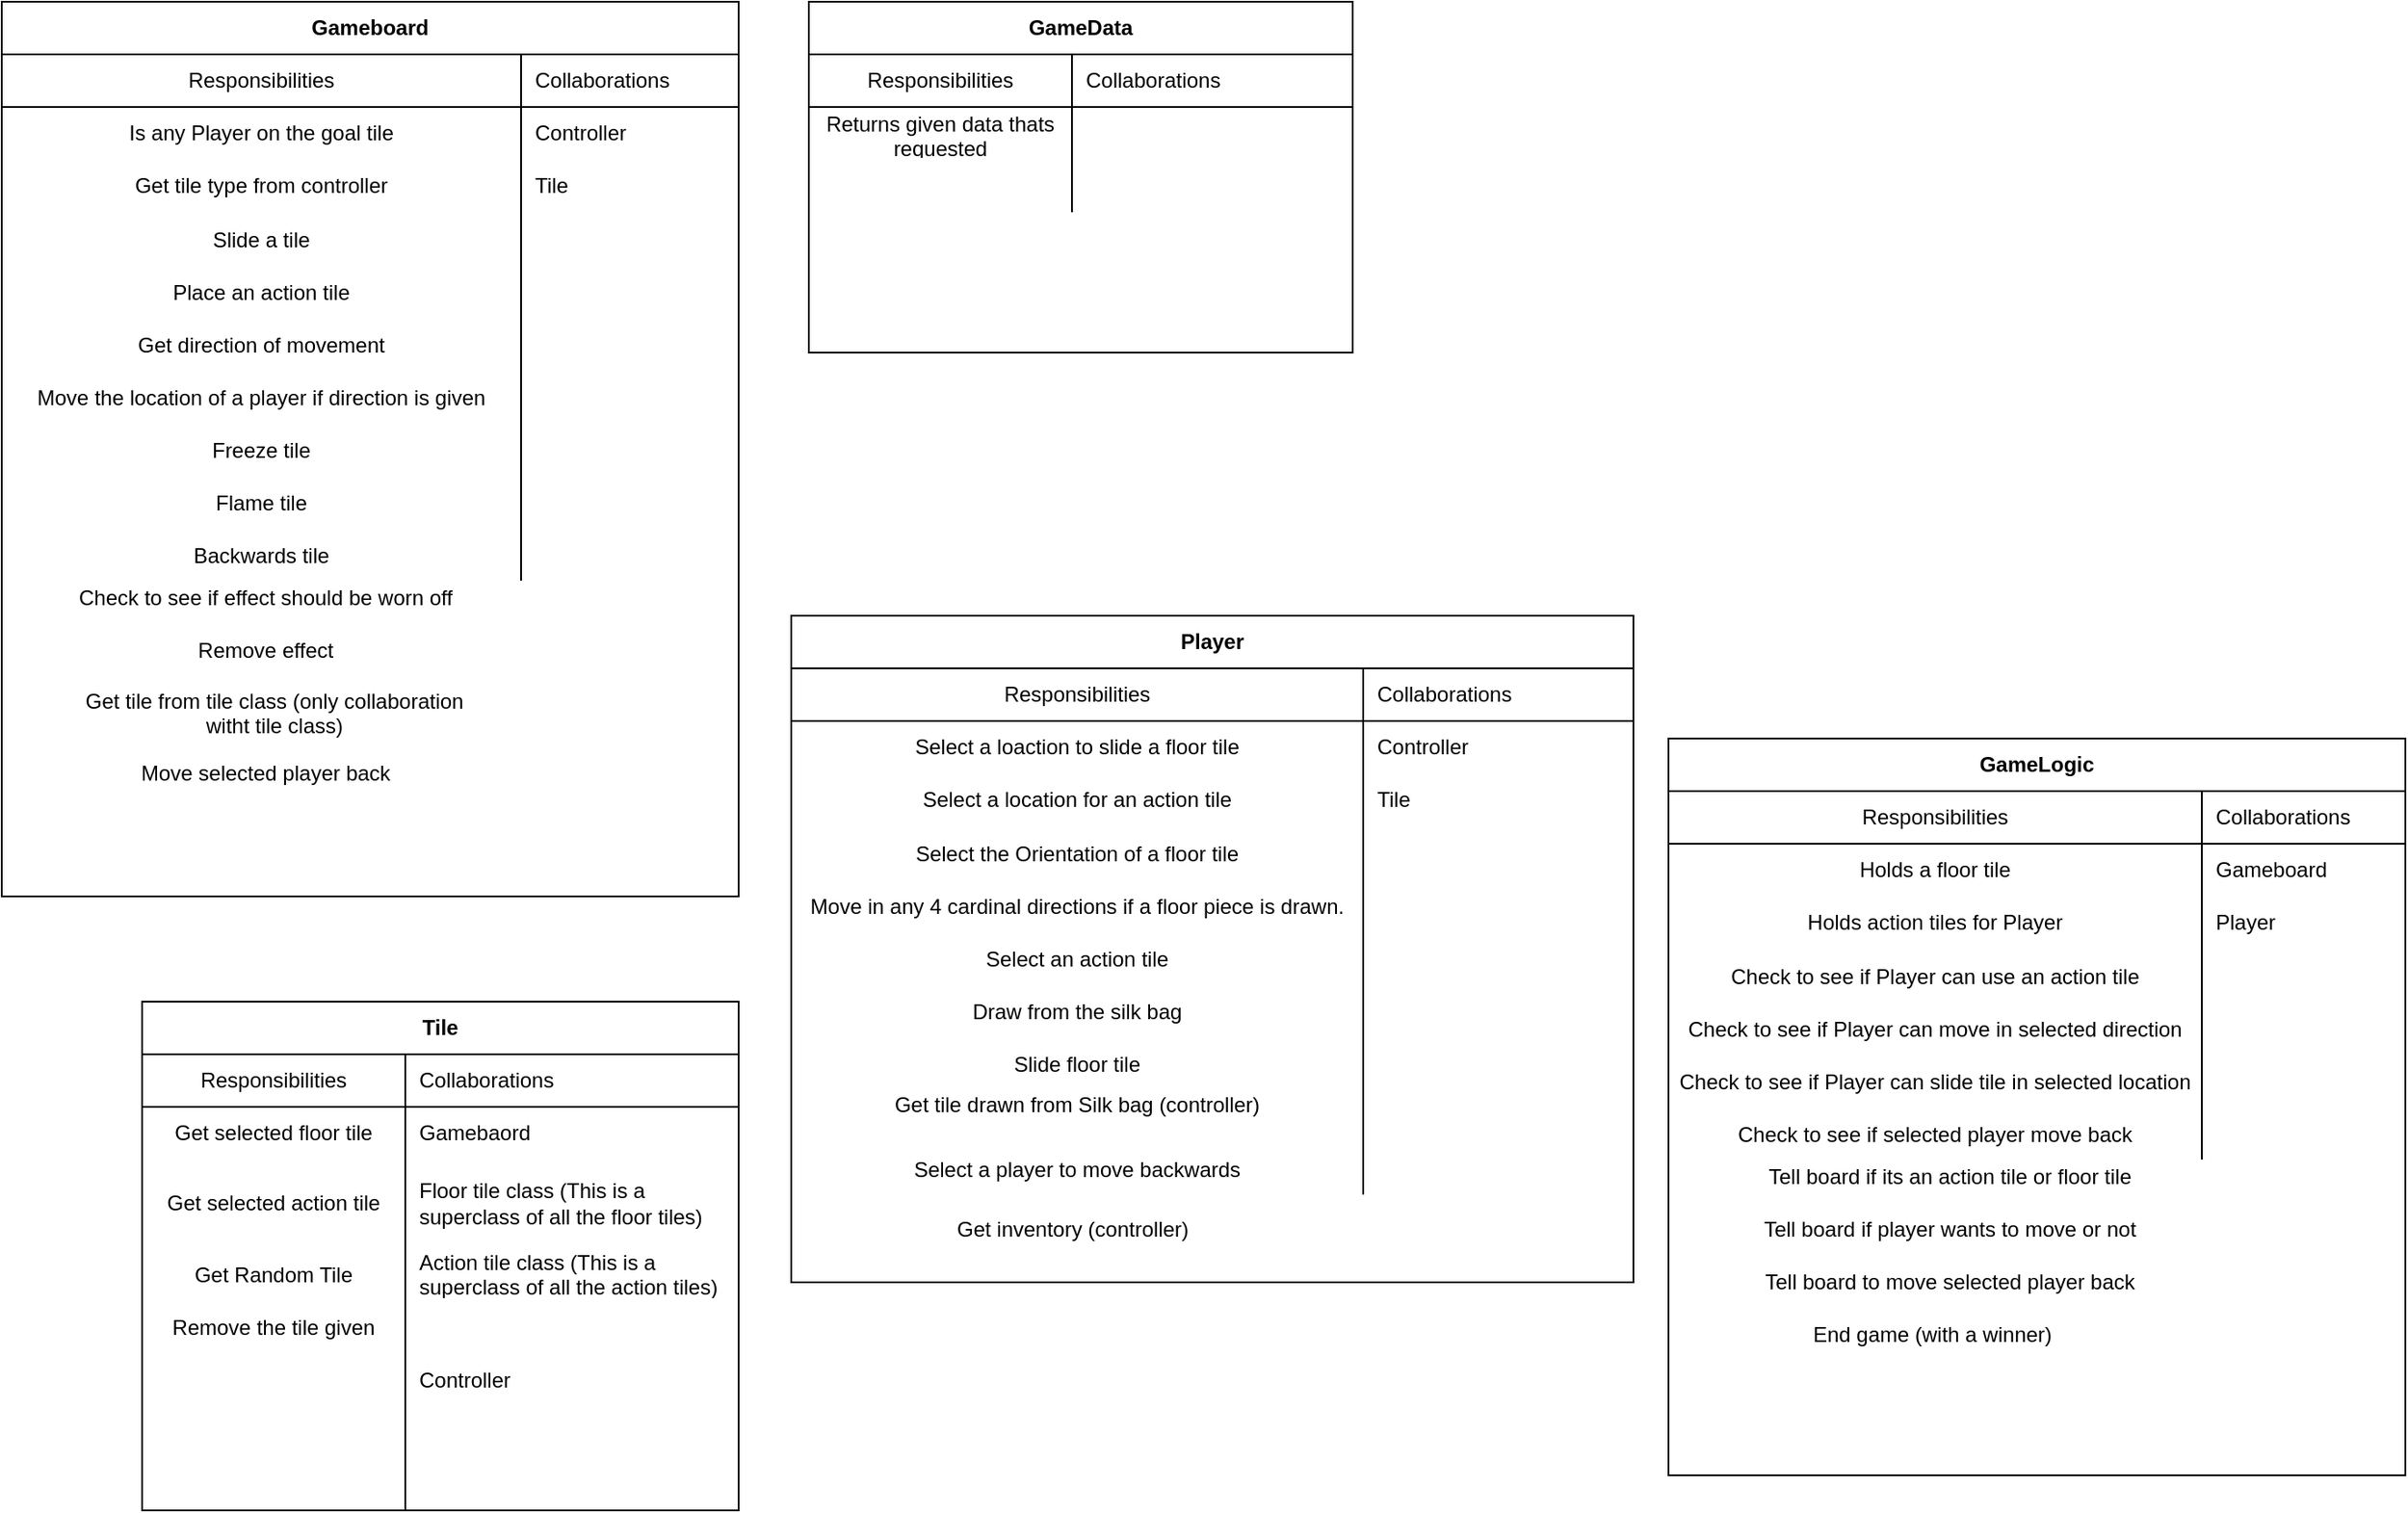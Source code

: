 <mxfile version="13.8.0" type="github">
  <diagram id="jdQ8MMCzgzIyr_RG6TEl" name="Page-1">
    <mxGraphModel dx="1422" dy="801" grid="1" gridSize="10" guides="1" tooltips="1" connect="1" arrows="1" fold="1" page="1" pageScale="1" pageWidth="827" pageHeight="1169" math="0" shadow="0">
      <root>
        <mxCell id="0" />
        <mxCell id="1" parent="0" />
        <mxCell id="tLHa-nuJV5bWE2vfmLjr-120" value="GameLogic" style="shape=table;html=1;whiteSpace=wrap;startSize=30;container=1;collapsible=0;childLayout=tableLayout;fixedRows=1;rowLines=0;fontStyle=1;align=center;" parent="1" vertex="1">
          <mxGeometry x="1040" y="460" width="420" height="420" as="geometry" />
        </mxCell>
        <mxCell id="tLHa-nuJV5bWE2vfmLjr-121" value="" style="shape=partialRectangle;html=1;whiteSpace=wrap;collapsible=0;dropTarget=0;pointerEvents=0;fillColor=none;top=0;left=0;bottom=1;right=0;points=[[0,0.5],[1,0.5]];portConstraint=eastwest;" parent="tLHa-nuJV5bWE2vfmLjr-120" vertex="1">
          <mxGeometry y="30" width="420" height="30" as="geometry" />
        </mxCell>
        <mxCell id="tLHa-nuJV5bWE2vfmLjr-122" value="Responsibilities" style="shape=partialRectangle;html=1;whiteSpace=wrap;connectable=0;fillColor=none;top=0;left=0;bottom=0;right=0;overflow=hidden;" parent="tLHa-nuJV5bWE2vfmLjr-121" vertex="1">
          <mxGeometry width="304" height="30" as="geometry" />
        </mxCell>
        <mxCell id="tLHa-nuJV5bWE2vfmLjr-123" value="Collaborations" style="shape=partialRectangle;html=1;whiteSpace=wrap;connectable=0;fillColor=none;top=0;left=0;bottom=0;right=0;align=left;spacingLeft=6;overflow=hidden;" parent="tLHa-nuJV5bWE2vfmLjr-121" vertex="1">
          <mxGeometry x="304" width="116" height="30" as="geometry" />
        </mxCell>
        <mxCell id="tLHa-nuJV5bWE2vfmLjr-124" value="" style="shape=partialRectangle;html=1;whiteSpace=wrap;collapsible=0;dropTarget=0;pointerEvents=0;fillColor=none;top=0;left=0;bottom=0;right=0;points=[[0,0.5],[1,0.5]];portConstraint=eastwest;" parent="tLHa-nuJV5bWE2vfmLjr-120" vertex="1">
          <mxGeometry y="60" width="420" height="30" as="geometry" />
        </mxCell>
        <mxCell id="tLHa-nuJV5bWE2vfmLjr-125" value="Holds a floor tile" style="shape=partialRectangle;html=1;whiteSpace=wrap;connectable=0;fillColor=none;top=0;left=0;bottom=0;right=0;overflow=hidden;" parent="tLHa-nuJV5bWE2vfmLjr-124" vertex="1">
          <mxGeometry width="304" height="30" as="geometry" />
        </mxCell>
        <mxCell id="tLHa-nuJV5bWE2vfmLjr-126" value="Gameboard" style="shape=partialRectangle;html=1;whiteSpace=wrap;connectable=0;fillColor=none;top=0;left=0;bottom=0;right=0;align=left;spacingLeft=6;overflow=hidden;" parent="tLHa-nuJV5bWE2vfmLjr-124" vertex="1">
          <mxGeometry x="304" width="116" height="30" as="geometry" />
        </mxCell>
        <mxCell id="tLHa-nuJV5bWE2vfmLjr-127" value="" style="shape=partialRectangle;html=1;whiteSpace=wrap;collapsible=0;dropTarget=0;pointerEvents=0;fillColor=none;top=0;left=0;bottom=0;right=0;points=[[0,0.5],[1,0.5]];portConstraint=eastwest;" parent="tLHa-nuJV5bWE2vfmLjr-120" vertex="1">
          <mxGeometry y="90" width="420" height="30" as="geometry" />
        </mxCell>
        <mxCell id="tLHa-nuJV5bWE2vfmLjr-128" value="Holds action tiles for Player" style="shape=partialRectangle;html=1;whiteSpace=wrap;connectable=0;fillColor=none;top=0;left=0;bottom=0;right=0;overflow=hidden;" parent="tLHa-nuJV5bWE2vfmLjr-127" vertex="1">
          <mxGeometry width="304" height="30" as="geometry" />
        </mxCell>
        <mxCell id="tLHa-nuJV5bWE2vfmLjr-129" value="Player" style="shape=partialRectangle;html=1;whiteSpace=wrap;connectable=0;fillColor=none;top=0;left=0;bottom=0;right=0;align=left;spacingLeft=6;overflow=hidden;" parent="tLHa-nuJV5bWE2vfmLjr-127" vertex="1">
          <mxGeometry x="304" width="116" height="30" as="geometry" />
        </mxCell>
        <mxCell id="tLHa-nuJV5bWE2vfmLjr-130" value="" style="shape=partialRectangle;collapsible=0;dropTarget=0;pointerEvents=0;fillColor=none;top=0;left=0;bottom=0;right=0;points=[[0,0.5],[1,0.5]];portConstraint=eastwest;align=left;" parent="tLHa-nuJV5bWE2vfmLjr-120" vertex="1">
          <mxGeometry y="120" width="420" height="30" as="geometry" />
        </mxCell>
        <mxCell id="tLHa-nuJV5bWE2vfmLjr-131" value="Check to see if Player can use an action tile" style="shape=partialRectangle;connectable=0;fillColor=none;top=0;left=0;bottom=0;right=0;fontStyle=0;overflow=hidden;" parent="tLHa-nuJV5bWE2vfmLjr-130" vertex="1">
          <mxGeometry width="304" height="30" as="geometry" />
        </mxCell>
        <mxCell id="tLHa-nuJV5bWE2vfmLjr-132" value="" style="shape=partialRectangle;connectable=0;fillColor=none;top=0;left=0;bottom=0;right=0;align=left;spacingLeft=6;fontStyle=0;overflow=hidden;" parent="tLHa-nuJV5bWE2vfmLjr-130" vertex="1">
          <mxGeometry x="304" width="116" height="30" as="geometry" />
        </mxCell>
        <mxCell id="tLHa-nuJV5bWE2vfmLjr-133" value="" style="shape=partialRectangle;collapsible=0;dropTarget=0;pointerEvents=0;fillColor=none;top=0;left=0;bottom=0;right=0;points=[[0,0.5],[1,0.5]];portConstraint=eastwest;align=left;" parent="tLHa-nuJV5bWE2vfmLjr-120" vertex="1">
          <mxGeometry y="150" width="420" height="30" as="geometry" />
        </mxCell>
        <mxCell id="tLHa-nuJV5bWE2vfmLjr-134" value="Check to see if Player can move in selected direction" style="shape=partialRectangle;connectable=0;fillColor=none;top=0;left=0;bottom=0;right=0;fontStyle=0;overflow=hidden;" parent="tLHa-nuJV5bWE2vfmLjr-133" vertex="1">
          <mxGeometry width="304" height="30" as="geometry" />
        </mxCell>
        <mxCell id="tLHa-nuJV5bWE2vfmLjr-135" value="" style="shape=partialRectangle;connectable=0;fillColor=none;top=0;left=0;bottom=0;right=0;align=left;spacingLeft=6;fontStyle=0;overflow=hidden;" parent="tLHa-nuJV5bWE2vfmLjr-133" vertex="1">
          <mxGeometry x="304" width="116" height="30" as="geometry" />
        </mxCell>
        <mxCell id="tLHa-nuJV5bWE2vfmLjr-136" value="" style="shape=partialRectangle;collapsible=0;dropTarget=0;pointerEvents=0;fillColor=none;top=0;left=0;bottom=0;right=0;points=[[0,0.5],[1,0.5]];portConstraint=eastwest;" parent="tLHa-nuJV5bWE2vfmLjr-120" vertex="1">
          <mxGeometry y="180" width="420" height="30" as="geometry" />
        </mxCell>
        <mxCell id="tLHa-nuJV5bWE2vfmLjr-137" value="Check to see if Player can slide tile in selected location" style="shape=partialRectangle;connectable=0;fillColor=none;top=0;left=0;bottom=0;right=0;fontStyle=0;overflow=hidden;" parent="tLHa-nuJV5bWE2vfmLjr-136" vertex="1">
          <mxGeometry width="304" height="30" as="geometry" />
        </mxCell>
        <mxCell id="tLHa-nuJV5bWE2vfmLjr-138" value="" style="shape=partialRectangle;connectable=0;fillColor=none;top=0;left=0;bottom=0;right=0;align=left;spacingLeft=6;fontStyle=0;overflow=hidden;" parent="tLHa-nuJV5bWE2vfmLjr-136" vertex="1">
          <mxGeometry x="304" width="116" height="30" as="geometry" />
        </mxCell>
        <mxCell id="tLHa-nuJV5bWE2vfmLjr-139" value="" style="shape=partialRectangle;collapsible=0;dropTarget=0;pointerEvents=0;fillColor=none;top=0;left=0;bottom=0;right=0;points=[[0,0.5],[1,0.5]];portConstraint=eastwest;align=left;" parent="tLHa-nuJV5bWE2vfmLjr-120" vertex="1">
          <mxGeometry y="210" width="420" height="30" as="geometry" />
        </mxCell>
        <mxCell id="tLHa-nuJV5bWE2vfmLjr-140" value="Check to see if selected player move back " style="shape=partialRectangle;connectable=0;fillColor=none;top=0;left=0;bottom=0;right=0;fontStyle=0;overflow=hidden;" parent="tLHa-nuJV5bWE2vfmLjr-139" vertex="1">
          <mxGeometry width="304" height="30" as="geometry" />
        </mxCell>
        <mxCell id="tLHa-nuJV5bWE2vfmLjr-141" value="" style="shape=partialRectangle;connectable=0;fillColor=none;top=0;left=0;bottom=0;right=0;align=left;spacingLeft=6;fontStyle=0;overflow=hidden;" parent="tLHa-nuJV5bWE2vfmLjr-139" vertex="1">
          <mxGeometry x="304" width="116" height="30" as="geometry" />
        </mxCell>
        <mxCell id="tLHa-nuJV5bWE2vfmLjr-1" value="Gameboard" style="shape=table;html=1;whiteSpace=wrap;startSize=30;container=1;collapsible=0;childLayout=tableLayout;fixedRows=1;rowLines=0;fontStyle=1;align=center;" parent="1" vertex="1">
          <mxGeometry x="90" y="40" width="420" height="510" as="geometry" />
        </mxCell>
        <mxCell id="tLHa-nuJV5bWE2vfmLjr-2" value="" style="shape=partialRectangle;html=1;whiteSpace=wrap;collapsible=0;dropTarget=0;pointerEvents=0;fillColor=none;top=0;left=0;bottom=1;right=0;points=[[0,0.5],[1,0.5]];portConstraint=eastwest;" parent="tLHa-nuJV5bWE2vfmLjr-1" vertex="1">
          <mxGeometry y="30" width="420" height="30" as="geometry" />
        </mxCell>
        <mxCell id="tLHa-nuJV5bWE2vfmLjr-3" value="Responsibilities" style="shape=partialRectangle;html=1;whiteSpace=wrap;connectable=0;fillColor=none;top=0;left=0;bottom=0;right=0;overflow=hidden;" parent="tLHa-nuJV5bWE2vfmLjr-2" vertex="1">
          <mxGeometry width="296" height="30" as="geometry" />
        </mxCell>
        <mxCell id="tLHa-nuJV5bWE2vfmLjr-4" value="Collaborations" style="shape=partialRectangle;html=1;whiteSpace=wrap;connectable=0;fillColor=none;top=0;left=0;bottom=0;right=0;align=left;spacingLeft=6;overflow=hidden;" parent="tLHa-nuJV5bWE2vfmLjr-2" vertex="1">
          <mxGeometry x="296" width="124" height="30" as="geometry" />
        </mxCell>
        <mxCell id="tLHa-nuJV5bWE2vfmLjr-5" value="" style="shape=partialRectangle;html=1;whiteSpace=wrap;collapsible=0;dropTarget=0;pointerEvents=0;fillColor=none;top=0;left=0;bottom=0;right=0;points=[[0,0.5],[1,0.5]];portConstraint=eastwest;" parent="tLHa-nuJV5bWE2vfmLjr-1" vertex="1">
          <mxGeometry y="60" width="420" height="30" as="geometry" />
        </mxCell>
        <mxCell id="tLHa-nuJV5bWE2vfmLjr-6" value="Is any Player on the goal tile" style="shape=partialRectangle;html=1;whiteSpace=wrap;connectable=0;fillColor=none;top=0;left=0;bottom=0;right=0;overflow=hidden;" parent="tLHa-nuJV5bWE2vfmLjr-5" vertex="1">
          <mxGeometry width="296" height="30" as="geometry" />
        </mxCell>
        <mxCell id="tLHa-nuJV5bWE2vfmLjr-7" value="Controller" style="shape=partialRectangle;html=1;whiteSpace=wrap;connectable=0;fillColor=none;top=0;left=0;bottom=0;right=0;align=left;spacingLeft=6;overflow=hidden;" parent="tLHa-nuJV5bWE2vfmLjr-5" vertex="1">
          <mxGeometry x="296" width="124" height="30" as="geometry" />
        </mxCell>
        <mxCell id="tLHa-nuJV5bWE2vfmLjr-8" value="" style="shape=partialRectangle;html=1;whiteSpace=wrap;collapsible=0;dropTarget=0;pointerEvents=0;fillColor=none;top=0;left=0;bottom=0;right=0;points=[[0,0.5],[1,0.5]];portConstraint=eastwest;" parent="tLHa-nuJV5bWE2vfmLjr-1" vertex="1">
          <mxGeometry y="90" width="420" height="30" as="geometry" />
        </mxCell>
        <mxCell id="tLHa-nuJV5bWE2vfmLjr-9" value="Get tile type from controller" style="shape=partialRectangle;html=1;whiteSpace=wrap;connectable=0;fillColor=none;top=0;left=0;bottom=0;right=0;overflow=hidden;" parent="tLHa-nuJV5bWE2vfmLjr-8" vertex="1">
          <mxGeometry width="296" height="30" as="geometry" />
        </mxCell>
        <mxCell id="tLHa-nuJV5bWE2vfmLjr-10" value="Tile" style="shape=partialRectangle;html=1;whiteSpace=wrap;connectable=0;fillColor=none;top=0;left=0;bottom=0;right=0;align=left;spacingLeft=6;overflow=hidden;" parent="tLHa-nuJV5bWE2vfmLjr-8" vertex="1">
          <mxGeometry x="296" width="124" height="30" as="geometry" />
        </mxCell>
        <mxCell id="tLHa-nuJV5bWE2vfmLjr-11" value="" style="shape=partialRectangle;collapsible=0;dropTarget=0;pointerEvents=0;fillColor=none;top=0;left=0;bottom=0;right=0;points=[[0,0.5],[1,0.5]];portConstraint=eastwest;align=left;" parent="tLHa-nuJV5bWE2vfmLjr-1" vertex="1">
          <mxGeometry y="120" width="420" height="30" as="geometry" />
        </mxCell>
        <mxCell id="tLHa-nuJV5bWE2vfmLjr-12" value="Slide a tile" style="shape=partialRectangle;connectable=0;fillColor=none;top=0;left=0;bottom=0;right=0;fontStyle=0;overflow=hidden;" parent="tLHa-nuJV5bWE2vfmLjr-11" vertex="1">
          <mxGeometry width="296" height="30" as="geometry" />
        </mxCell>
        <mxCell id="tLHa-nuJV5bWE2vfmLjr-13" value="" style="shape=partialRectangle;connectable=0;fillColor=none;top=0;left=0;bottom=0;right=0;align=left;spacingLeft=6;fontStyle=0;overflow=hidden;" parent="tLHa-nuJV5bWE2vfmLjr-11" vertex="1">
          <mxGeometry x="296" width="124" height="30" as="geometry" />
        </mxCell>
        <mxCell id="tLHa-nuJV5bWE2vfmLjr-14" value="" style="shape=partialRectangle;collapsible=0;dropTarget=0;pointerEvents=0;fillColor=none;top=0;left=0;bottom=0;right=0;points=[[0,0.5],[1,0.5]];portConstraint=eastwest;align=left;" parent="tLHa-nuJV5bWE2vfmLjr-1" vertex="1">
          <mxGeometry y="150" width="420" height="30" as="geometry" />
        </mxCell>
        <mxCell id="tLHa-nuJV5bWE2vfmLjr-15" value="Place an action tile" style="shape=partialRectangle;connectable=0;fillColor=none;top=0;left=0;bottom=0;right=0;fontStyle=0;overflow=hidden;" parent="tLHa-nuJV5bWE2vfmLjr-14" vertex="1">
          <mxGeometry width="296" height="30" as="geometry" />
        </mxCell>
        <mxCell id="tLHa-nuJV5bWE2vfmLjr-16" value="" style="shape=partialRectangle;connectable=0;fillColor=none;top=0;left=0;bottom=0;right=0;align=left;spacingLeft=6;fontStyle=0;overflow=hidden;" parent="tLHa-nuJV5bWE2vfmLjr-14" vertex="1">
          <mxGeometry x="296" width="124" height="30" as="geometry" />
        </mxCell>
        <mxCell id="tLHa-nuJV5bWE2vfmLjr-17" value="" style="shape=partialRectangle;collapsible=0;dropTarget=0;pointerEvents=0;fillColor=none;top=0;left=0;bottom=0;right=0;points=[[0,0.5],[1,0.5]];portConstraint=eastwest;" parent="tLHa-nuJV5bWE2vfmLjr-1" vertex="1">
          <mxGeometry y="180" width="420" height="30" as="geometry" />
        </mxCell>
        <mxCell id="tLHa-nuJV5bWE2vfmLjr-18" value="Get direction of movement" style="shape=partialRectangle;connectable=0;fillColor=none;top=0;left=0;bottom=0;right=0;fontStyle=0;overflow=hidden;" parent="tLHa-nuJV5bWE2vfmLjr-17" vertex="1">
          <mxGeometry width="296" height="30" as="geometry" />
        </mxCell>
        <mxCell id="tLHa-nuJV5bWE2vfmLjr-19" value="" style="shape=partialRectangle;connectable=0;fillColor=none;top=0;left=0;bottom=0;right=0;align=left;spacingLeft=6;fontStyle=0;overflow=hidden;" parent="tLHa-nuJV5bWE2vfmLjr-17" vertex="1">
          <mxGeometry x="296" width="124" height="30" as="geometry" />
        </mxCell>
        <mxCell id="tLHa-nuJV5bWE2vfmLjr-20" value="" style="shape=partialRectangle;collapsible=0;dropTarget=0;pointerEvents=0;fillColor=none;top=0;left=0;bottom=0;right=0;points=[[0,0.5],[1,0.5]];portConstraint=eastwest;align=left;" parent="tLHa-nuJV5bWE2vfmLjr-1" vertex="1">
          <mxGeometry y="210" width="420" height="30" as="geometry" />
        </mxCell>
        <mxCell id="tLHa-nuJV5bWE2vfmLjr-21" value="Move the location of a player if direction is given" style="shape=partialRectangle;connectable=0;fillColor=none;top=0;left=0;bottom=0;right=0;fontStyle=0;overflow=hidden;" parent="tLHa-nuJV5bWE2vfmLjr-20" vertex="1">
          <mxGeometry width="296" height="30" as="geometry" />
        </mxCell>
        <mxCell id="tLHa-nuJV5bWE2vfmLjr-22" value="" style="shape=partialRectangle;connectable=0;fillColor=none;top=0;left=0;bottom=0;right=0;align=left;spacingLeft=6;fontStyle=0;overflow=hidden;" parent="tLHa-nuJV5bWE2vfmLjr-20" vertex="1">
          <mxGeometry x="296" width="124" height="30" as="geometry" />
        </mxCell>
        <mxCell id="tLHa-nuJV5bWE2vfmLjr-23" value="" style="shape=partialRectangle;collapsible=0;dropTarget=0;pointerEvents=0;fillColor=none;top=0;left=0;bottom=0;right=0;points=[[0,0.5],[1,0.5]];portConstraint=eastwest;align=left;" parent="tLHa-nuJV5bWE2vfmLjr-1" vertex="1">
          <mxGeometry y="240" width="420" height="30" as="geometry" />
        </mxCell>
        <mxCell id="tLHa-nuJV5bWE2vfmLjr-24" value="Freeze tile" style="shape=partialRectangle;connectable=0;fillColor=none;top=0;left=0;bottom=0;right=0;fontStyle=0;overflow=hidden;" parent="tLHa-nuJV5bWE2vfmLjr-23" vertex="1">
          <mxGeometry width="296" height="30" as="geometry" />
        </mxCell>
        <mxCell id="tLHa-nuJV5bWE2vfmLjr-25" value="" style="shape=partialRectangle;connectable=0;fillColor=none;top=0;left=0;bottom=0;right=0;align=left;spacingLeft=6;fontStyle=0;overflow=hidden;" parent="tLHa-nuJV5bWE2vfmLjr-23" vertex="1">
          <mxGeometry x="296" width="124" height="30" as="geometry" />
        </mxCell>
        <mxCell id="tLHa-nuJV5bWE2vfmLjr-26" value="" style="shape=partialRectangle;collapsible=0;dropTarget=0;pointerEvents=0;fillColor=none;top=0;left=0;bottom=0;right=0;points=[[0,0.5],[1,0.5]];portConstraint=eastwest;align=left;" parent="tLHa-nuJV5bWE2vfmLjr-1" vertex="1">
          <mxGeometry y="270" width="420" height="30" as="geometry" />
        </mxCell>
        <mxCell id="tLHa-nuJV5bWE2vfmLjr-27" value="Flame tile" style="shape=partialRectangle;connectable=0;fillColor=none;top=0;left=0;bottom=0;right=0;fontStyle=0;overflow=hidden;" parent="tLHa-nuJV5bWE2vfmLjr-26" vertex="1">
          <mxGeometry width="296" height="30" as="geometry" />
        </mxCell>
        <mxCell id="tLHa-nuJV5bWE2vfmLjr-28" value="" style="shape=partialRectangle;connectable=0;fillColor=none;top=0;left=0;bottom=0;right=0;align=left;spacingLeft=6;fontStyle=0;overflow=hidden;" parent="tLHa-nuJV5bWE2vfmLjr-26" vertex="1">
          <mxGeometry x="296" width="124" height="30" as="geometry" />
        </mxCell>
        <mxCell id="tLHa-nuJV5bWE2vfmLjr-29" value="" style="shape=partialRectangle;collapsible=0;dropTarget=0;pointerEvents=0;fillColor=none;top=0;left=0;bottom=0;right=0;points=[[0,0.5],[1,0.5]];portConstraint=eastwest;align=left;" parent="tLHa-nuJV5bWE2vfmLjr-1" vertex="1">
          <mxGeometry y="300" width="420" height="30" as="geometry" />
        </mxCell>
        <mxCell id="tLHa-nuJV5bWE2vfmLjr-30" value="Backwards tile" style="shape=partialRectangle;connectable=0;fillColor=none;top=0;left=0;bottom=0;right=0;fontStyle=0;overflow=hidden;" parent="tLHa-nuJV5bWE2vfmLjr-29" vertex="1">
          <mxGeometry width="296" height="30" as="geometry" />
        </mxCell>
        <mxCell id="tLHa-nuJV5bWE2vfmLjr-31" value="" style="shape=partialRectangle;connectable=0;fillColor=none;top=0;left=0;bottom=0;right=0;align=left;spacingLeft=6;fontStyle=0;overflow=hidden;" parent="tLHa-nuJV5bWE2vfmLjr-29" vertex="1">
          <mxGeometry x="296" width="124" height="30" as="geometry" />
        </mxCell>
        <mxCell id="tLHa-nuJV5bWE2vfmLjr-145" value="Tell board if player wants to move or not" style="text;html=1;align=center;verticalAlign=middle;resizable=0;points=[];autosize=1;" parent="1" vertex="1">
          <mxGeometry x="1085" y="730" width="230" height="20" as="geometry" />
        </mxCell>
        <mxCell id="tLHa-nuJV5bWE2vfmLjr-146" value="Check to see if effect should be worn off" style="text;html=1;align=center;verticalAlign=middle;resizable=0;points=[];autosize=1;" parent="1" vertex="1">
          <mxGeometry x="125" y="370" width="230" height="20" as="geometry" />
        </mxCell>
        <mxCell id="tLHa-nuJV5bWE2vfmLjr-147" value="Remove effect" style="text;html=1;align=center;verticalAlign=middle;resizable=0;points=[];autosize=1;" parent="1" vertex="1">
          <mxGeometry x="195" y="400" width="90" height="20" as="geometry" />
        </mxCell>
        <mxCell id="tLHa-nuJV5bWE2vfmLjr-149" value="Get tile from tile class (only collaboration&lt;br&gt;witht tile class)&lt;div&gt;&lt;br&gt;&lt;br&gt;&lt;/div&gt;" style="text;html=1;align=center;verticalAlign=middle;resizable=0;points=[];autosize=1;" parent="1" vertex="1">
          <mxGeometry x="125" y="430" width="240" height="60" as="geometry" />
        </mxCell>
        <mxCell id="tLHa-nuJV5bWE2vfmLjr-150" value="Tell board to move selected player back" style="text;html=1;align=center;verticalAlign=middle;resizable=0;points=[];autosize=1;" parent="1" vertex="1">
          <mxGeometry x="1085" y="760" width="230" height="20" as="geometry" />
        </mxCell>
        <mxCell id="tLHa-nuJV5bWE2vfmLjr-64" value="Tile" style="shape=table;html=1;whiteSpace=wrap;startSize=30;container=1;collapsible=0;childLayout=tableLayout;fixedRows=1;rowLines=0;fontStyle=1;align=center;" parent="1" vertex="1">
          <mxGeometry x="170" y="610" width="340" height="290" as="geometry" />
        </mxCell>
        <mxCell id="tLHa-nuJV5bWE2vfmLjr-65" value="" style="shape=partialRectangle;html=1;whiteSpace=wrap;collapsible=0;dropTarget=0;pointerEvents=0;fillColor=none;top=0;left=0;bottom=1;right=0;points=[[0,0.5],[1,0.5]];portConstraint=eastwest;" parent="tLHa-nuJV5bWE2vfmLjr-64" vertex="1">
          <mxGeometry y="30" width="340" height="30" as="geometry" />
        </mxCell>
        <mxCell id="tLHa-nuJV5bWE2vfmLjr-66" value="Responsibilities" style="shape=partialRectangle;html=1;whiteSpace=wrap;connectable=0;fillColor=none;top=0;left=0;bottom=0;right=0;overflow=hidden;" parent="tLHa-nuJV5bWE2vfmLjr-65" vertex="1">
          <mxGeometry width="150" height="30" as="geometry" />
        </mxCell>
        <mxCell id="tLHa-nuJV5bWE2vfmLjr-67" value="Collaborations" style="shape=partialRectangle;html=1;whiteSpace=wrap;connectable=0;fillColor=none;top=0;left=0;bottom=0;right=0;align=left;spacingLeft=6;overflow=hidden;" parent="tLHa-nuJV5bWE2vfmLjr-65" vertex="1">
          <mxGeometry x="150" width="190" height="30" as="geometry" />
        </mxCell>
        <mxCell id="tLHa-nuJV5bWE2vfmLjr-68" value="" style="shape=partialRectangle;html=1;whiteSpace=wrap;collapsible=0;dropTarget=0;pointerEvents=0;fillColor=none;top=0;left=0;bottom=0;right=0;points=[[0,0.5],[1,0.5]];portConstraint=eastwest;" parent="tLHa-nuJV5bWE2vfmLjr-64" vertex="1">
          <mxGeometry y="60" width="340" height="30" as="geometry" />
        </mxCell>
        <mxCell id="tLHa-nuJV5bWE2vfmLjr-69" value="Get selected floor tile" style="shape=partialRectangle;html=1;whiteSpace=wrap;connectable=0;fillColor=none;top=0;left=0;bottom=0;right=0;overflow=hidden;" parent="tLHa-nuJV5bWE2vfmLjr-68" vertex="1">
          <mxGeometry width="150" height="30" as="geometry" />
        </mxCell>
        <mxCell id="tLHa-nuJV5bWE2vfmLjr-70" value="Gamebaord" style="shape=partialRectangle;html=1;whiteSpace=wrap;connectable=0;fillColor=none;top=0;left=0;bottom=0;right=0;align=left;spacingLeft=6;overflow=hidden;" parent="tLHa-nuJV5bWE2vfmLjr-68" vertex="1">
          <mxGeometry x="150" width="190" height="30" as="geometry" />
        </mxCell>
        <mxCell id="tLHa-nuJV5bWE2vfmLjr-71" value="" style="shape=partialRectangle;html=1;whiteSpace=wrap;collapsible=0;dropTarget=0;pointerEvents=0;fillColor=none;top=0;left=0;bottom=0;right=0;points=[[0,0.5],[1,0.5]];portConstraint=eastwest;" parent="tLHa-nuJV5bWE2vfmLjr-64" vertex="1">
          <mxGeometry y="90" width="340" height="50" as="geometry" />
        </mxCell>
        <mxCell id="tLHa-nuJV5bWE2vfmLjr-72" value="Get selected action tile" style="shape=partialRectangle;html=1;whiteSpace=wrap;connectable=0;fillColor=none;top=0;left=0;bottom=0;right=0;overflow=hidden;" parent="tLHa-nuJV5bWE2vfmLjr-71" vertex="1">
          <mxGeometry width="150" height="50" as="geometry" />
        </mxCell>
        <mxCell id="tLHa-nuJV5bWE2vfmLjr-73" value="Floor tile class (This is a superclass of all the floor tiles)" style="shape=partialRectangle;html=1;whiteSpace=wrap;connectable=0;fillColor=none;top=0;left=0;bottom=0;right=0;align=left;spacingLeft=6;overflow=hidden;" parent="tLHa-nuJV5bWE2vfmLjr-71" vertex="1">
          <mxGeometry x="150" width="190" height="50" as="geometry" />
        </mxCell>
        <mxCell id="tLHa-nuJV5bWE2vfmLjr-74" value="" style="shape=partialRectangle;collapsible=0;dropTarget=0;pointerEvents=0;fillColor=none;top=0;left=0;bottom=0;right=0;points=[[0,0.5],[1,0.5]];portConstraint=eastwest;align=left;" parent="tLHa-nuJV5bWE2vfmLjr-64" vertex="1">
          <mxGeometry y="140" width="340" height="30" as="geometry" />
        </mxCell>
        <mxCell id="tLHa-nuJV5bWE2vfmLjr-75" value="Get Random Tile" style="shape=partialRectangle;connectable=0;fillColor=none;top=0;left=0;bottom=0;right=0;fontStyle=0;overflow=hidden;" parent="tLHa-nuJV5bWE2vfmLjr-74" vertex="1">
          <mxGeometry width="150" height="30" as="geometry" />
        </mxCell>
        <mxCell id="tLHa-nuJV5bWE2vfmLjr-76" value="Action tile class (This is a&#xa;superclass of all the action tiles)&#xa;" style="shape=partialRectangle;connectable=0;fillColor=none;top=0;left=0;bottom=0;right=0;align=left;spacingLeft=6;fontStyle=0;overflow=hidden;" parent="tLHa-nuJV5bWE2vfmLjr-74" vertex="1">
          <mxGeometry x="150" width="190" height="30" as="geometry" />
        </mxCell>
        <mxCell id="tLHa-nuJV5bWE2vfmLjr-77" style="shape=partialRectangle;collapsible=0;dropTarget=0;pointerEvents=0;fillColor=none;top=0;left=0;bottom=0;right=0;points=[[0,0.5],[1,0.5]];portConstraint=eastwest;align=left;" parent="tLHa-nuJV5bWE2vfmLjr-64" vertex="1">
          <mxGeometry y="170" width="340" height="30" as="geometry" />
        </mxCell>
        <mxCell id="tLHa-nuJV5bWE2vfmLjr-78" value="Remove the tile given" style="shape=partialRectangle;connectable=0;fillColor=none;top=0;left=0;bottom=0;right=0;fontStyle=0;overflow=hidden;" parent="tLHa-nuJV5bWE2vfmLjr-77" vertex="1">
          <mxGeometry width="150" height="30" as="geometry" />
        </mxCell>
        <mxCell id="tLHa-nuJV5bWE2vfmLjr-79" style="shape=partialRectangle;connectable=0;fillColor=none;top=0;left=0;bottom=0;right=0;align=left;spacingLeft=6;fontStyle=0;overflow=hidden;" parent="tLHa-nuJV5bWE2vfmLjr-77" vertex="1">
          <mxGeometry x="150" width="190" height="30" as="geometry" />
        </mxCell>
        <mxCell id="tLHa-nuJV5bWE2vfmLjr-80" style="shape=partialRectangle;collapsible=0;dropTarget=0;pointerEvents=0;fillColor=none;top=0;left=0;bottom=0;right=0;points=[[0,0.5],[1,0.5]];portConstraint=eastwest;align=left;" parent="tLHa-nuJV5bWE2vfmLjr-64" vertex="1">
          <mxGeometry y="200" width="340" height="30" as="geometry" />
        </mxCell>
        <mxCell id="tLHa-nuJV5bWE2vfmLjr-81" value="" style="shape=partialRectangle;connectable=0;fillColor=none;top=0;left=0;bottom=0;right=0;fontStyle=0;overflow=hidden;" parent="tLHa-nuJV5bWE2vfmLjr-80" vertex="1">
          <mxGeometry width="150" height="30" as="geometry" />
        </mxCell>
        <mxCell id="tLHa-nuJV5bWE2vfmLjr-82" value="Controller" style="shape=partialRectangle;connectable=0;fillColor=none;top=0;left=0;bottom=0;right=0;align=left;spacingLeft=6;fontStyle=0;overflow=hidden;" parent="tLHa-nuJV5bWE2vfmLjr-80" vertex="1">
          <mxGeometry x="150" width="190" height="30" as="geometry" />
        </mxCell>
        <mxCell id="tLHa-nuJV5bWE2vfmLjr-83" value="" style="shape=partialRectangle;collapsible=0;dropTarget=0;pointerEvents=0;fillColor=none;top=0;left=0;bottom=0;right=0;points=[[0,0.5],[1,0.5]];portConstraint=eastwest;align=left;" parent="tLHa-nuJV5bWE2vfmLjr-64" vertex="1">
          <mxGeometry y="230" width="340" height="30" as="geometry" />
        </mxCell>
        <mxCell id="tLHa-nuJV5bWE2vfmLjr-84" value="" style="shape=partialRectangle;connectable=0;fillColor=none;top=0;left=0;bottom=0;right=0;fontStyle=0;overflow=hidden;" parent="tLHa-nuJV5bWE2vfmLjr-83" vertex="1">
          <mxGeometry width="150" height="30" as="geometry" />
        </mxCell>
        <mxCell id="tLHa-nuJV5bWE2vfmLjr-85" value="" style="shape=partialRectangle;connectable=0;fillColor=none;top=0;left=0;bottom=0;right=0;align=left;spacingLeft=6;fontStyle=0;overflow=hidden;" parent="tLHa-nuJV5bWE2vfmLjr-83" vertex="1">
          <mxGeometry x="150" width="190" height="30" as="geometry" />
        </mxCell>
        <mxCell id="tLHa-nuJV5bWE2vfmLjr-86" value="" style="shape=partialRectangle;collapsible=0;dropTarget=0;pointerEvents=0;fillColor=none;top=0;left=0;bottom=0;right=0;points=[[0,0.5],[1,0.5]];portConstraint=eastwest;align=left;" parent="tLHa-nuJV5bWE2vfmLjr-64" vertex="1">
          <mxGeometry y="260" width="340" height="30" as="geometry" />
        </mxCell>
        <mxCell id="tLHa-nuJV5bWE2vfmLjr-87" value="" style="shape=partialRectangle;connectable=0;fillColor=none;top=0;left=0;bottom=0;right=0;fontStyle=0;overflow=hidden;" parent="tLHa-nuJV5bWE2vfmLjr-86" vertex="1">
          <mxGeometry width="150" height="30" as="geometry" />
        </mxCell>
        <mxCell id="tLHa-nuJV5bWE2vfmLjr-88" value="" style="shape=partialRectangle;connectable=0;fillColor=none;top=0;left=0;bottom=0;right=0;align=left;spacingLeft=6;fontStyle=0;overflow=hidden;" parent="tLHa-nuJV5bWE2vfmLjr-86" vertex="1">
          <mxGeometry x="150" width="190" height="30" as="geometry" />
        </mxCell>
        <mxCell id="tLHa-nuJV5bWE2vfmLjr-152" value="Move selected player back" style="text;html=1;align=center;verticalAlign=middle;resizable=0;points=[];autosize=1;" parent="1" vertex="1">
          <mxGeometry x="160" y="470" width="160" height="20" as="geometry" />
        </mxCell>
        <mxCell id="tLHa-nuJV5bWE2vfmLjr-154" value="Tell board if its an action tile or floor tile" style="text;html=1;align=center;verticalAlign=middle;resizable=0;points=[];autosize=1;" parent="1" vertex="1">
          <mxGeometry x="1085" y="700" width="230" height="20" as="geometry" />
        </mxCell>
        <mxCell id="tLHa-nuJV5bWE2vfmLjr-32" value="GameData" style="shape=table;html=1;whiteSpace=wrap;startSize=30;container=1;collapsible=0;childLayout=tableLayout;fixedRows=1;rowLines=0;fontStyle=1;align=center;" parent="1" vertex="1">
          <mxGeometry x="550" y="40" width="310" height="200" as="geometry" />
        </mxCell>
        <mxCell id="tLHa-nuJV5bWE2vfmLjr-33" value="" style="shape=partialRectangle;html=1;whiteSpace=wrap;collapsible=0;dropTarget=0;pointerEvents=0;fillColor=none;top=0;left=0;bottom=1;right=0;points=[[0,0.5],[1,0.5]];portConstraint=eastwest;" parent="tLHa-nuJV5bWE2vfmLjr-32" vertex="1">
          <mxGeometry y="30" width="310" height="30" as="geometry" />
        </mxCell>
        <mxCell id="tLHa-nuJV5bWE2vfmLjr-34" value="Responsibilities" style="shape=partialRectangle;html=1;whiteSpace=wrap;connectable=0;fillColor=none;top=0;left=0;bottom=0;right=0;overflow=hidden;" parent="tLHa-nuJV5bWE2vfmLjr-33" vertex="1">
          <mxGeometry width="150" height="30" as="geometry" />
        </mxCell>
        <mxCell id="tLHa-nuJV5bWE2vfmLjr-35" value="Collaborations" style="shape=partialRectangle;html=1;whiteSpace=wrap;connectable=0;fillColor=none;top=0;left=0;bottom=0;right=0;align=left;spacingLeft=6;overflow=hidden;" parent="tLHa-nuJV5bWE2vfmLjr-33" vertex="1">
          <mxGeometry x="150" width="160" height="30" as="geometry" />
        </mxCell>
        <mxCell id="tLHa-nuJV5bWE2vfmLjr-36" value="" style="shape=partialRectangle;html=1;whiteSpace=wrap;collapsible=0;dropTarget=0;pointerEvents=0;fillColor=none;top=0;left=0;bottom=0;right=0;points=[[0,0.5],[1,0.5]];portConstraint=eastwest;" parent="tLHa-nuJV5bWE2vfmLjr-32" vertex="1">
          <mxGeometry y="60" width="310" height="30" as="geometry" />
        </mxCell>
        <mxCell id="tLHa-nuJV5bWE2vfmLjr-37" value="Returns given data thats requested " style="shape=partialRectangle;html=1;whiteSpace=wrap;connectable=0;fillColor=none;top=0;left=0;bottom=0;right=0;overflow=hidden;" parent="tLHa-nuJV5bWE2vfmLjr-36" vertex="1">
          <mxGeometry width="150" height="30" as="geometry" />
        </mxCell>
        <mxCell id="tLHa-nuJV5bWE2vfmLjr-38" value="" style="shape=partialRectangle;html=1;whiteSpace=wrap;connectable=0;fillColor=none;top=0;left=0;bottom=0;right=0;align=left;spacingLeft=6;overflow=hidden;" parent="tLHa-nuJV5bWE2vfmLjr-36" vertex="1">
          <mxGeometry x="150" width="160" height="30" as="geometry" />
        </mxCell>
        <mxCell id="tLHa-nuJV5bWE2vfmLjr-39" value="" style="shape=partialRectangle;html=1;whiteSpace=wrap;collapsible=0;dropTarget=0;pointerEvents=0;fillColor=none;top=0;left=0;bottom=0;right=0;points=[[0,0.5],[1,0.5]];portConstraint=eastwest;" parent="tLHa-nuJV5bWE2vfmLjr-32" vertex="1">
          <mxGeometry y="90" width="310" height="30" as="geometry" />
        </mxCell>
        <mxCell id="tLHa-nuJV5bWE2vfmLjr-40" value="" style="shape=partialRectangle;html=1;whiteSpace=wrap;connectable=0;fillColor=none;top=0;left=0;bottom=0;right=0;overflow=hidden;" parent="tLHa-nuJV5bWE2vfmLjr-39" vertex="1">
          <mxGeometry width="150" height="30" as="geometry" />
        </mxCell>
        <mxCell id="tLHa-nuJV5bWE2vfmLjr-41" value="" style="shape=partialRectangle;html=1;whiteSpace=wrap;connectable=0;fillColor=none;top=0;left=0;bottom=0;right=0;align=left;spacingLeft=6;overflow=hidden;" parent="tLHa-nuJV5bWE2vfmLjr-39" vertex="1">
          <mxGeometry x="150" width="160" height="30" as="geometry" />
        </mxCell>
        <mxCell id="tLHa-nuJV5bWE2vfmLjr-89" value="Player" style="shape=table;html=1;whiteSpace=wrap;startSize=30;container=1;collapsible=0;childLayout=tableLayout;fixedRows=1;rowLines=0;fontStyle=1;align=center;" parent="1" vertex="1">
          <mxGeometry x="540" y="390" width="480" height="380" as="geometry" />
        </mxCell>
        <mxCell id="tLHa-nuJV5bWE2vfmLjr-90" value="" style="shape=partialRectangle;html=1;whiteSpace=wrap;collapsible=0;dropTarget=0;pointerEvents=0;fillColor=none;top=0;left=0;bottom=1;right=0;points=[[0,0.5],[1,0.5]];portConstraint=eastwest;" parent="tLHa-nuJV5bWE2vfmLjr-89" vertex="1">
          <mxGeometry y="30" width="480" height="30" as="geometry" />
        </mxCell>
        <mxCell id="tLHa-nuJV5bWE2vfmLjr-91" value="Responsibilities" style="shape=partialRectangle;html=1;whiteSpace=wrap;connectable=0;fillColor=none;top=0;left=0;bottom=0;right=0;overflow=hidden;" parent="tLHa-nuJV5bWE2vfmLjr-90" vertex="1">
          <mxGeometry width="326" height="30" as="geometry" />
        </mxCell>
        <mxCell id="tLHa-nuJV5bWE2vfmLjr-92" value="Collaborations" style="shape=partialRectangle;html=1;whiteSpace=wrap;connectable=0;fillColor=none;top=0;left=0;bottom=0;right=0;align=left;spacingLeft=6;overflow=hidden;" parent="tLHa-nuJV5bWE2vfmLjr-90" vertex="1">
          <mxGeometry x="326" width="154" height="30" as="geometry" />
        </mxCell>
        <mxCell id="tLHa-nuJV5bWE2vfmLjr-93" value="" style="shape=partialRectangle;html=1;whiteSpace=wrap;collapsible=0;dropTarget=0;pointerEvents=0;fillColor=none;top=0;left=0;bottom=0;right=0;points=[[0,0.5],[1,0.5]];portConstraint=eastwest;" parent="tLHa-nuJV5bWE2vfmLjr-89" vertex="1">
          <mxGeometry y="60" width="480" height="30" as="geometry" />
        </mxCell>
        <mxCell id="tLHa-nuJV5bWE2vfmLjr-94" value="Select a loaction to slide a floor tile" style="shape=partialRectangle;html=1;whiteSpace=wrap;connectable=0;fillColor=none;top=0;left=0;bottom=0;right=0;overflow=hidden;" parent="tLHa-nuJV5bWE2vfmLjr-93" vertex="1">
          <mxGeometry width="326" height="30" as="geometry" />
        </mxCell>
        <mxCell id="tLHa-nuJV5bWE2vfmLjr-95" value="Controller" style="shape=partialRectangle;html=1;whiteSpace=wrap;connectable=0;fillColor=none;top=0;left=0;bottom=0;right=0;align=left;spacingLeft=6;overflow=hidden;" parent="tLHa-nuJV5bWE2vfmLjr-93" vertex="1">
          <mxGeometry x="326" width="154" height="30" as="geometry" />
        </mxCell>
        <mxCell id="tLHa-nuJV5bWE2vfmLjr-96" value="" style="shape=partialRectangle;html=1;whiteSpace=wrap;collapsible=0;dropTarget=0;pointerEvents=0;fillColor=none;top=0;left=0;bottom=0;right=0;points=[[0,0.5],[1,0.5]];portConstraint=eastwest;" parent="tLHa-nuJV5bWE2vfmLjr-89" vertex="1">
          <mxGeometry y="90" width="480" height="30" as="geometry" />
        </mxCell>
        <mxCell id="tLHa-nuJV5bWE2vfmLjr-97" value="Select a location for an action tile " style="shape=partialRectangle;html=1;whiteSpace=wrap;connectable=0;fillColor=none;top=0;left=0;bottom=0;right=0;overflow=hidden;" parent="tLHa-nuJV5bWE2vfmLjr-96" vertex="1">
          <mxGeometry width="326" height="30" as="geometry" />
        </mxCell>
        <mxCell id="tLHa-nuJV5bWE2vfmLjr-98" value="Tile" style="shape=partialRectangle;html=1;whiteSpace=wrap;connectable=0;fillColor=none;top=0;left=0;bottom=0;right=0;align=left;spacingLeft=6;overflow=hidden;" parent="tLHa-nuJV5bWE2vfmLjr-96" vertex="1">
          <mxGeometry x="326" width="154" height="30" as="geometry" />
        </mxCell>
        <mxCell id="tLHa-nuJV5bWE2vfmLjr-99" value="" style="shape=partialRectangle;collapsible=0;dropTarget=0;pointerEvents=0;fillColor=none;top=0;left=0;bottom=0;right=0;points=[[0,0.5],[1,0.5]];portConstraint=eastwest;align=left;" parent="tLHa-nuJV5bWE2vfmLjr-89" vertex="1">
          <mxGeometry y="120" width="480" height="30" as="geometry" />
        </mxCell>
        <mxCell id="tLHa-nuJV5bWE2vfmLjr-100" value="Select the Orientation of a floor tile" style="shape=partialRectangle;connectable=0;fillColor=none;top=0;left=0;bottom=0;right=0;fontStyle=0;overflow=hidden;" parent="tLHa-nuJV5bWE2vfmLjr-99" vertex="1">
          <mxGeometry width="326" height="30" as="geometry" />
        </mxCell>
        <mxCell id="tLHa-nuJV5bWE2vfmLjr-101" value="" style="shape=partialRectangle;connectable=0;fillColor=none;top=0;left=0;bottom=0;right=0;align=left;spacingLeft=6;fontStyle=0;overflow=hidden;" parent="tLHa-nuJV5bWE2vfmLjr-99" vertex="1">
          <mxGeometry x="326" width="154" height="30" as="geometry" />
        </mxCell>
        <mxCell id="tLHa-nuJV5bWE2vfmLjr-102" value="" style="shape=partialRectangle;collapsible=0;dropTarget=0;pointerEvents=0;fillColor=none;top=0;left=0;bottom=0;right=0;points=[[0,0.5],[1,0.5]];portConstraint=eastwest;align=left;" parent="tLHa-nuJV5bWE2vfmLjr-89" vertex="1">
          <mxGeometry y="150" width="480" height="30" as="geometry" />
        </mxCell>
        <mxCell id="tLHa-nuJV5bWE2vfmLjr-103" value="Move in any 4 cardinal directions if a floor piece is drawn." style="shape=partialRectangle;connectable=0;fillColor=none;top=0;left=0;bottom=0;right=0;fontStyle=0;overflow=hidden;" parent="tLHa-nuJV5bWE2vfmLjr-102" vertex="1">
          <mxGeometry width="326" height="30" as="geometry" />
        </mxCell>
        <mxCell id="tLHa-nuJV5bWE2vfmLjr-104" value="" style="shape=partialRectangle;connectable=0;fillColor=none;top=0;left=0;bottom=0;right=0;align=left;spacingLeft=6;fontStyle=0;overflow=hidden;" parent="tLHa-nuJV5bWE2vfmLjr-102" vertex="1">
          <mxGeometry x="326" width="154" height="30" as="geometry" />
        </mxCell>
        <mxCell id="tLHa-nuJV5bWE2vfmLjr-105" value="" style="shape=partialRectangle;collapsible=0;dropTarget=0;pointerEvents=0;fillColor=none;top=0;left=0;bottom=0;right=0;points=[[0,0.5],[1,0.5]];portConstraint=eastwest;" parent="tLHa-nuJV5bWE2vfmLjr-89" vertex="1">
          <mxGeometry y="180" width="480" height="30" as="geometry" />
        </mxCell>
        <mxCell id="tLHa-nuJV5bWE2vfmLjr-106" value="Select an action tile" style="shape=partialRectangle;connectable=0;fillColor=none;top=0;left=0;bottom=0;right=0;fontStyle=0;overflow=hidden;" parent="tLHa-nuJV5bWE2vfmLjr-105" vertex="1">
          <mxGeometry width="326" height="30" as="geometry" />
        </mxCell>
        <mxCell id="tLHa-nuJV5bWE2vfmLjr-107" value="" style="shape=partialRectangle;connectable=0;fillColor=none;top=0;left=0;bottom=0;right=0;align=left;spacingLeft=6;fontStyle=0;overflow=hidden;" parent="tLHa-nuJV5bWE2vfmLjr-105" vertex="1">
          <mxGeometry x="326" width="154" height="30" as="geometry" />
        </mxCell>
        <mxCell id="tLHa-nuJV5bWE2vfmLjr-108" value="" style="shape=partialRectangle;collapsible=0;dropTarget=0;pointerEvents=0;fillColor=none;top=0;left=0;bottom=0;right=0;points=[[0,0.5],[1,0.5]];portConstraint=eastwest;align=left;" parent="tLHa-nuJV5bWE2vfmLjr-89" vertex="1">
          <mxGeometry y="210" width="480" height="30" as="geometry" />
        </mxCell>
        <mxCell id="tLHa-nuJV5bWE2vfmLjr-109" value="Draw from the silk bag" style="shape=partialRectangle;connectable=0;fillColor=none;top=0;left=0;bottom=0;right=0;fontStyle=0;overflow=hidden;" parent="tLHa-nuJV5bWE2vfmLjr-108" vertex="1">
          <mxGeometry width="326" height="30" as="geometry" />
        </mxCell>
        <mxCell id="tLHa-nuJV5bWE2vfmLjr-110" value="" style="shape=partialRectangle;connectable=0;fillColor=none;top=0;left=0;bottom=0;right=0;align=left;spacingLeft=6;fontStyle=0;overflow=hidden;" parent="tLHa-nuJV5bWE2vfmLjr-108" vertex="1">
          <mxGeometry x="326" width="154" height="30" as="geometry" />
        </mxCell>
        <mxCell id="tLHa-nuJV5bWE2vfmLjr-111" value="" style="shape=partialRectangle;collapsible=0;dropTarget=0;pointerEvents=0;fillColor=none;top=0;left=0;bottom=0;right=0;points=[[0,0.5],[1,0.5]];portConstraint=eastwest;align=left;" parent="tLHa-nuJV5bWE2vfmLjr-89" vertex="1">
          <mxGeometry y="240" width="480" height="30" as="geometry" />
        </mxCell>
        <mxCell id="tLHa-nuJV5bWE2vfmLjr-112" value="Slide floor tile" style="shape=partialRectangle;connectable=0;fillColor=none;top=0;left=0;bottom=0;right=0;fontStyle=0;overflow=hidden;" parent="tLHa-nuJV5bWE2vfmLjr-111" vertex="1">
          <mxGeometry width="326" height="30" as="geometry" />
        </mxCell>
        <mxCell id="tLHa-nuJV5bWE2vfmLjr-113" value="" style="shape=partialRectangle;connectable=0;fillColor=none;top=0;left=0;bottom=0;right=0;align=left;spacingLeft=6;fontStyle=0;overflow=hidden;" parent="tLHa-nuJV5bWE2vfmLjr-111" vertex="1">
          <mxGeometry x="326" width="154" height="30" as="geometry" />
        </mxCell>
        <mxCell id="tLHa-nuJV5bWE2vfmLjr-114" value="" style="shape=partialRectangle;collapsible=0;dropTarget=0;pointerEvents=0;fillColor=none;top=0;left=0;bottom=0;right=0;points=[[0,0.5],[1,0.5]];portConstraint=eastwest;align=left;" parent="tLHa-nuJV5bWE2vfmLjr-89" vertex="1">
          <mxGeometry y="270" width="480" height="30" as="geometry" />
        </mxCell>
        <mxCell id="tLHa-nuJV5bWE2vfmLjr-115" value="Get tile drawn from Silk bag (controller)&#xa;" style="shape=partialRectangle;connectable=0;fillColor=none;top=0;left=0;bottom=0;right=0;fontStyle=0;overflow=hidden;" parent="tLHa-nuJV5bWE2vfmLjr-114" vertex="1">
          <mxGeometry width="326" height="30" as="geometry" />
        </mxCell>
        <mxCell id="tLHa-nuJV5bWE2vfmLjr-116" value="" style="shape=partialRectangle;connectable=0;fillColor=none;top=0;left=0;bottom=0;right=0;align=left;spacingLeft=6;fontStyle=0;overflow=hidden;" parent="tLHa-nuJV5bWE2vfmLjr-114" vertex="1">
          <mxGeometry x="326" width="154" height="30" as="geometry" />
        </mxCell>
        <mxCell id="tLHa-nuJV5bWE2vfmLjr-117" value="" style="shape=partialRectangle;collapsible=0;dropTarget=0;pointerEvents=0;fillColor=none;top=0;left=0;bottom=0;right=0;points=[[0,0.5],[1,0.5]];portConstraint=eastwest;align=left;" parent="tLHa-nuJV5bWE2vfmLjr-89" vertex="1">
          <mxGeometry y="300" width="480" height="30" as="geometry" />
        </mxCell>
        <mxCell id="tLHa-nuJV5bWE2vfmLjr-118" value="Select a player to move backwards" style="shape=partialRectangle;connectable=0;fillColor=none;top=0;left=0;bottom=0;right=0;fontStyle=0;overflow=hidden;" parent="tLHa-nuJV5bWE2vfmLjr-117" vertex="1">
          <mxGeometry width="326" height="30" as="geometry" />
        </mxCell>
        <mxCell id="tLHa-nuJV5bWE2vfmLjr-119" value="" style="shape=partialRectangle;connectable=0;fillColor=none;top=0;left=0;bottom=0;right=0;align=left;spacingLeft=6;fontStyle=0;overflow=hidden;" parent="tLHa-nuJV5bWE2vfmLjr-117" vertex="1">
          <mxGeometry x="326" width="154" height="30" as="geometry" />
        </mxCell>
        <mxCell id="tLHa-nuJV5bWE2vfmLjr-156" value="End game (with a winner)" style="text;html=1;align=center;verticalAlign=middle;resizable=0;points=[];autosize=1;" parent="1" vertex="1">
          <mxGeometry x="1110" y="790" width="160" height="20" as="geometry" />
        </mxCell>
        <mxCell id="jPsLqHbsvEJ1Bf3fK-ny-1" value="Get inventory (controller)" style="text;html=1;align=center;verticalAlign=middle;resizable=0;points=[];autosize=1;" parent="1" vertex="1">
          <mxGeometry x="625" y="730" width="150" height="20" as="geometry" />
        </mxCell>
      </root>
    </mxGraphModel>
  </diagram>
</mxfile>

